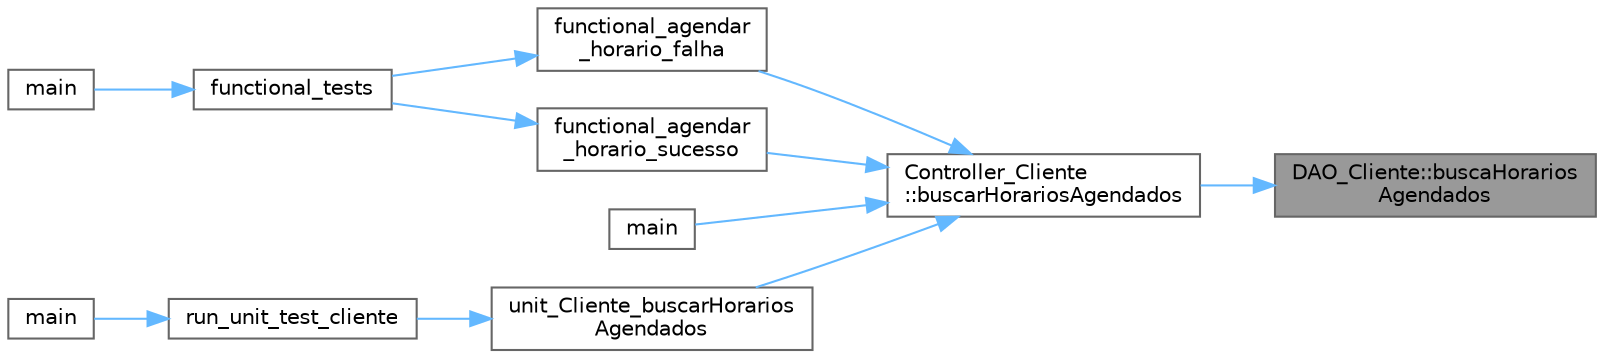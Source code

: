 digraph "DAO_Cliente::buscaHorariosAgendados"
{
 // LATEX_PDF_SIZE
  bgcolor="transparent";
  edge [fontname=Helvetica,fontsize=10,labelfontname=Helvetica,labelfontsize=10];
  node [fontname=Helvetica,fontsize=10,shape=box,height=0.2,width=0.4];
  rankdir="RL";
  Node1 [id="Node000001",label="DAO_Cliente::buscaHorarios\lAgendados",height=0.2,width=0.4,color="gray40", fillcolor="grey60", style="filled", fontcolor="black",tooltip="Busca os horários agendados para um cliente."];
  Node1 -> Node2 [id="edge1_Node000001_Node000002",dir="back",color="steelblue1",style="solid",tooltip=" "];
  Node2 [id="Node000002",label="Controller_Cliente\l::buscarHorariosAgendados",height=0.2,width=0.4,color="grey40", fillcolor="white", style="filled",URL="$class_controller___cliente.html#a2772ed4f7f2b21791238163b16aa80f0",tooltip="Busca os horários agendados para um cliente."];
  Node2 -> Node3 [id="edge2_Node000002_Node000003",dir="back",color="steelblue1",style="solid",tooltip=" "];
  Node3 [id="Node000003",label="functional_agendar\l_horario_falha",height=0.2,width=0.4,color="grey40", fillcolor="white", style="filled",URL="$functional__tests_8cpp.html#a988006b3495a457ea2c825651b91be60",tooltip=" "];
  Node3 -> Node4 [id="edge3_Node000003_Node000004",dir="back",color="steelblue1",style="solid",tooltip=" "];
  Node4 [id="Node000004",label="functional_tests",height=0.2,width=0.4,color="grey40", fillcolor="white", style="filled",URL="$functional__tests_8cpp.html#ac66c0c95899deebf8facb8a3b93eb06e",tooltip=" "];
  Node4 -> Node5 [id="edge4_Node000004_Node000005",dir="back",color="steelblue1",style="solid",tooltip=" "];
  Node5 [id="Node000005",label="main",height=0.2,width=0.4,color="grey40", fillcolor="white", style="filled",URL="$test_2functional_2main_8cpp.html#ae66f6b31b5ad750f1fe042a706a4e3d4",tooltip=" "];
  Node2 -> Node6 [id="edge5_Node000002_Node000006",dir="back",color="steelblue1",style="solid",tooltip=" "];
  Node6 [id="Node000006",label="functional_agendar\l_horario_sucesso",height=0.2,width=0.4,color="grey40", fillcolor="white", style="filled",URL="$functional__tests_8cpp.html#a1eea1f92c722dc2df4cf7386d0ca945a",tooltip=" "];
  Node6 -> Node4 [id="edge6_Node000006_Node000004",dir="back",color="steelblue1",style="solid",tooltip=" "];
  Node2 -> Node7 [id="edge7_Node000002_Node000007",dir="back",color="steelblue1",style="solid",tooltip=" "];
  Node7 [id="Node000007",label="main",height=0.2,width=0.4,color="grey40", fillcolor="white", style="filled",URL="$_easy_barber_2main_8cpp.html#a0ddf1224851353fc92bfbff6f499fa97",tooltip=" "];
  Node2 -> Node8 [id="edge8_Node000002_Node000008",dir="back",color="steelblue1",style="solid",tooltip=" "];
  Node8 [id="Node000008",label="unit_Cliente_buscarHorarios\lAgendados",height=0.2,width=0.4,color="grey40", fillcolor="white", style="filled",URL="$unit__cliente_8cpp.html#ac55ec9b64456b65bbde31a103d36285f",tooltip="Testa a função buscarHorariosAgendados da classe Controller_Cliente."];
  Node8 -> Node9 [id="edge9_Node000008_Node000009",dir="back",color="steelblue1",style="solid",tooltip=" "];
  Node9 [id="Node000009",label="run_unit_test_cliente",height=0.2,width=0.4,color="grey40", fillcolor="white", style="filled",URL="$unit__cliente_8cpp.html#a4d134b7f0141f14318ba68008080356e",tooltip="Executa todos os testes unitários para a classe Cliente."];
  Node9 -> Node10 [id="edge10_Node000009_Node000010",dir="back",color="steelblue1",style="solid",tooltip=" "];
  Node10 [id="Node000010",label="main",height=0.2,width=0.4,color="grey40", fillcolor="white", style="filled",URL="$test_2unit_2main_8cpp.html#ae66f6b31b5ad750f1fe042a706a4e3d4",tooltip=" "];
}
